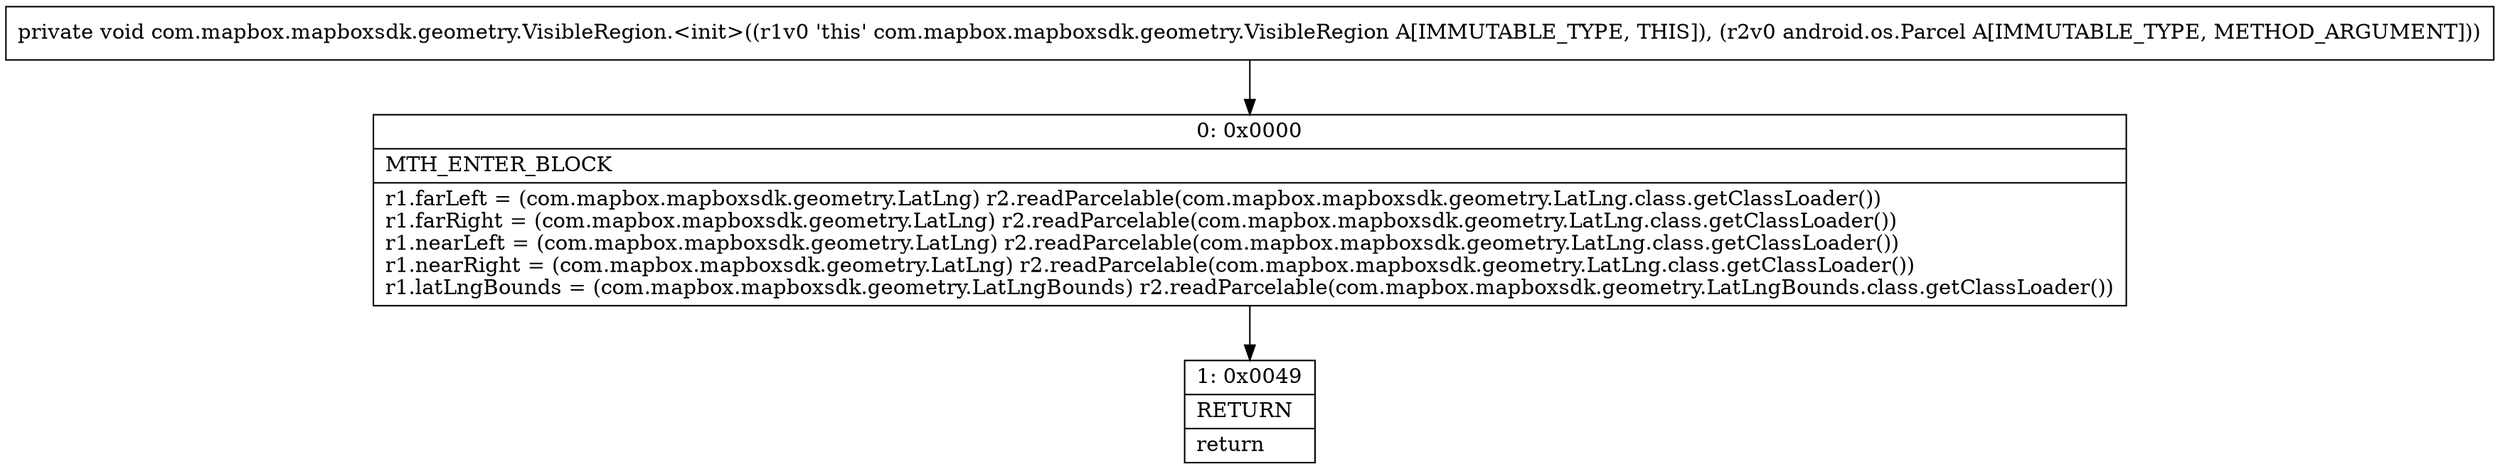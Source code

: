 digraph "CFG forcom.mapbox.mapboxsdk.geometry.VisibleRegion.\<init\>(Landroid\/os\/Parcel;)V" {
Node_0 [shape=record,label="{0\:\ 0x0000|MTH_ENTER_BLOCK\l|r1.farLeft = (com.mapbox.mapboxsdk.geometry.LatLng) r2.readParcelable(com.mapbox.mapboxsdk.geometry.LatLng.class.getClassLoader())\lr1.farRight = (com.mapbox.mapboxsdk.geometry.LatLng) r2.readParcelable(com.mapbox.mapboxsdk.geometry.LatLng.class.getClassLoader())\lr1.nearLeft = (com.mapbox.mapboxsdk.geometry.LatLng) r2.readParcelable(com.mapbox.mapboxsdk.geometry.LatLng.class.getClassLoader())\lr1.nearRight = (com.mapbox.mapboxsdk.geometry.LatLng) r2.readParcelable(com.mapbox.mapboxsdk.geometry.LatLng.class.getClassLoader())\lr1.latLngBounds = (com.mapbox.mapboxsdk.geometry.LatLngBounds) r2.readParcelable(com.mapbox.mapboxsdk.geometry.LatLngBounds.class.getClassLoader())\l}"];
Node_1 [shape=record,label="{1\:\ 0x0049|RETURN\l|return\l}"];
MethodNode[shape=record,label="{private void com.mapbox.mapboxsdk.geometry.VisibleRegion.\<init\>((r1v0 'this' com.mapbox.mapboxsdk.geometry.VisibleRegion A[IMMUTABLE_TYPE, THIS]), (r2v0 android.os.Parcel A[IMMUTABLE_TYPE, METHOD_ARGUMENT])) }"];
MethodNode -> Node_0;
Node_0 -> Node_1;
}

